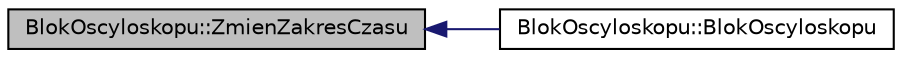 digraph G
{
  edge [fontname="Helvetica",fontsize="10",labelfontname="Helvetica",labelfontsize="10"];
  node [fontname="Helvetica",fontsize="10",shape=record];
  rankdir="LR";
  Node1 [label="BlokOscyloskopu::ZmienZakresCzasu",height=0.2,width=0.4,color="black", fillcolor="grey75", style="filled" fontcolor="black"];
  Node1 -> Node2 [dir="back",color="midnightblue",fontsize="10",style="solid",fontname="Helvetica"];
  Node2 [label="BlokOscyloskopu::BlokOscyloskopu",height=0.2,width=0.4,color="black", fillcolor="white", style="filled",URL="$class_blok_oscyloskopu.html#a0aefd542aaf60fe4b4135444fe191f59",tooltip="Inicjalizuje nazwę pliku."];
}

